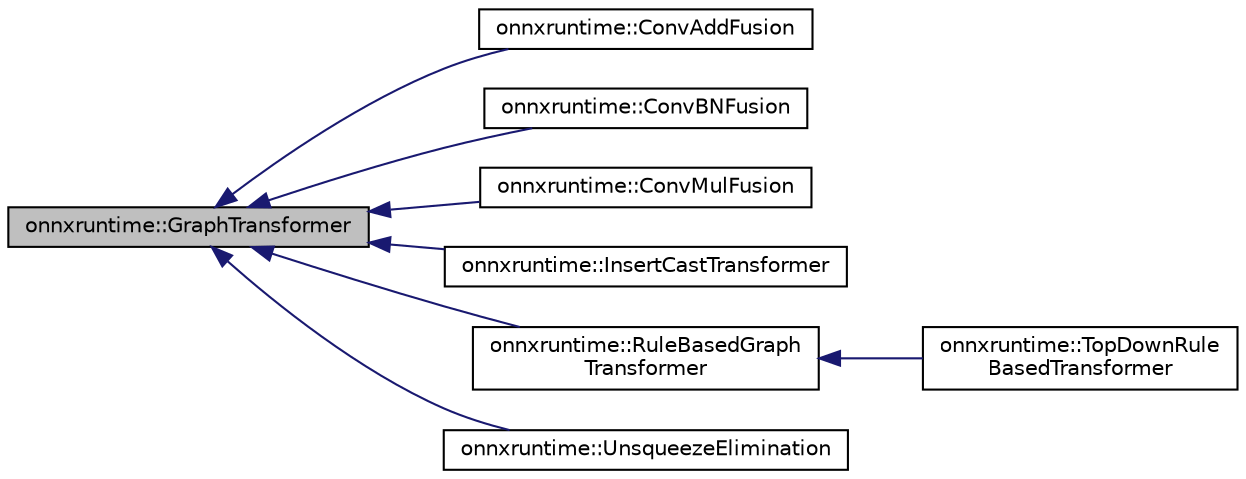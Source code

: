digraph "onnxruntime::GraphTransformer"
{
  edge [fontname="Helvetica",fontsize="10",labelfontname="Helvetica",labelfontsize="10"];
  node [fontname="Helvetica",fontsize="10",shape=record];
  rankdir="LR";
  Node0 [label="onnxruntime::GraphTransformer",height=0.2,width=0.4,color="black", fillcolor="grey75", style="filled", fontcolor="black"];
  Node0 -> Node1 [dir="back",color="midnightblue",fontsize="10",style="solid",fontname="Helvetica"];
  Node1 [label="onnxruntime::ConvAddFusion",height=0.2,width=0.4,color="black", fillcolor="white", style="filled",URL="$classonnxruntime_1_1ConvAddFusion.html"];
  Node0 -> Node2 [dir="back",color="midnightblue",fontsize="10",style="solid",fontname="Helvetica"];
  Node2 [label="onnxruntime::ConvBNFusion",height=0.2,width=0.4,color="black", fillcolor="white", style="filled",URL="$classonnxruntime_1_1ConvBNFusion.html"];
  Node0 -> Node3 [dir="back",color="midnightblue",fontsize="10",style="solid",fontname="Helvetica"];
  Node3 [label="onnxruntime::ConvMulFusion",height=0.2,width=0.4,color="black", fillcolor="white", style="filled",URL="$classonnxruntime_1_1ConvMulFusion.html"];
  Node0 -> Node4 [dir="back",color="midnightblue",fontsize="10",style="solid",fontname="Helvetica"];
  Node4 [label="onnxruntime::InsertCastTransformer",height=0.2,width=0.4,color="black", fillcolor="white", style="filled",URL="$classonnxruntime_1_1InsertCastTransformer.html"];
  Node0 -> Node5 [dir="back",color="midnightblue",fontsize="10",style="solid",fontname="Helvetica"];
  Node5 [label="onnxruntime::RuleBasedGraph\lTransformer",height=0.2,width=0.4,color="black", fillcolor="white", style="filled",URL="$classonnxruntime_1_1RuleBasedGraphTransformer.html"];
  Node5 -> Node6 [dir="back",color="midnightblue",fontsize="10",style="solid",fontname="Helvetica"];
  Node6 [label="onnxruntime::TopDownRule\lBasedTransformer",height=0.2,width=0.4,color="black", fillcolor="white", style="filled",URL="$classonnxruntime_1_1TopDownRuleBasedTransformer.html"];
  Node0 -> Node7 [dir="back",color="midnightblue",fontsize="10",style="solid",fontname="Helvetica"];
  Node7 [label="onnxruntime::UnsqueezeElimination",height=0.2,width=0.4,color="black", fillcolor="white", style="filled",URL="$classonnxruntime_1_1UnsqueezeElimination.html"];
}
